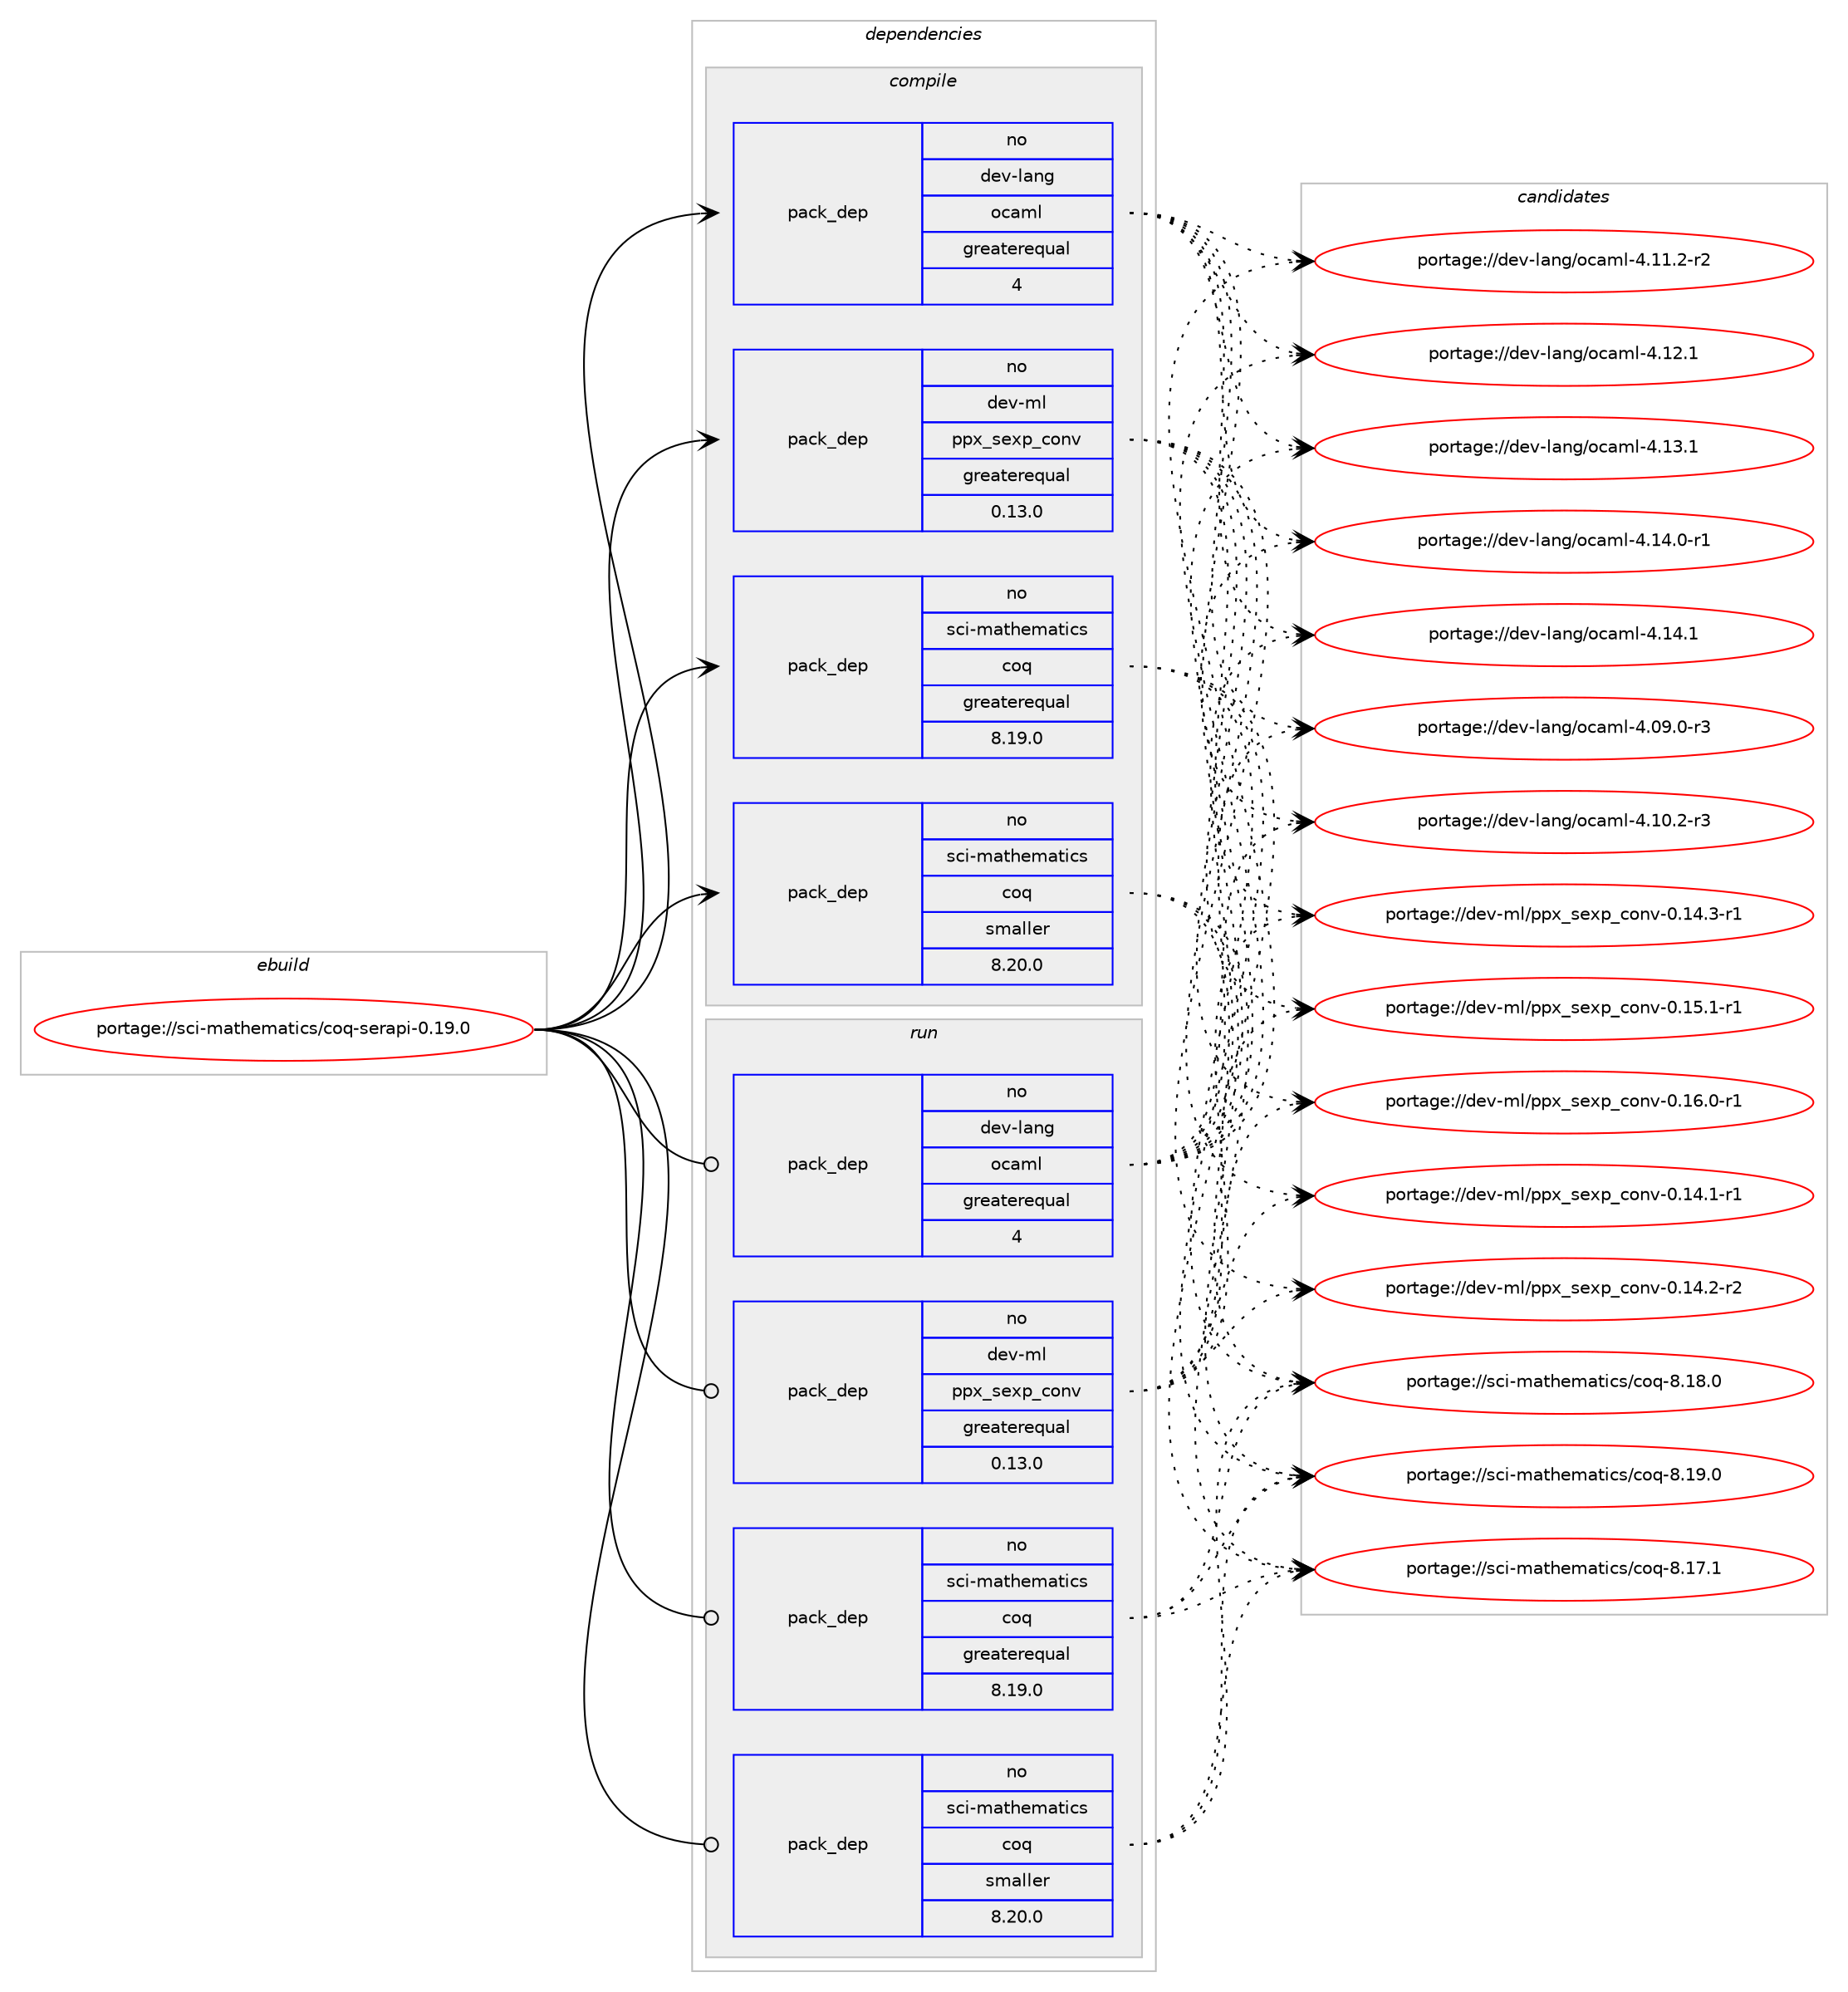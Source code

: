 digraph prolog {

# *************
# Graph options
# *************

newrank=true;
concentrate=true;
compound=true;
graph [rankdir=LR,fontname=Helvetica,fontsize=10,ranksep=1.5];#, ranksep=2.5, nodesep=0.2];
edge  [arrowhead=vee];
node  [fontname=Helvetica,fontsize=10];

# **********
# The ebuild
# **********

subgraph cluster_leftcol {
color=gray;
rank=same;
label=<<i>ebuild</i>>;
id [label="portage://sci-mathematics/coq-serapi-0.19.0", color=red, width=4, href="../sci-mathematics/coq-serapi-0.19.0.svg"];
}

# ****************
# The dependencies
# ****************

subgraph cluster_midcol {
color=gray;
label=<<i>dependencies</i>>;
subgraph cluster_compile {
fillcolor="#eeeeee";
style=filled;
label=<<i>compile</i>>;
subgraph pack5055 {
dependency16358 [label=<<TABLE BORDER="0" CELLBORDER="1" CELLSPACING="0" CELLPADDING="4" WIDTH="220"><TR><TD ROWSPAN="6" CELLPADDING="30">pack_dep</TD></TR><TR><TD WIDTH="110">no</TD></TR><TR><TD>dev-lang</TD></TR><TR><TD>ocaml</TD></TR><TR><TD>greaterequal</TD></TR><TR><TD>4</TD></TR></TABLE>>, shape=none, color=blue];
}
id:e -> dependency16358:w [weight=20,style="solid",arrowhead="vee"];
# *** BEGIN UNKNOWN DEPENDENCY TYPE (TODO) ***
# id -> package_dependency(portage://sci-mathematics/coq-serapi-0.19.0,install,no,dev-ml,cmdliner,none,[,,],any_same_slot,[])
# *** END UNKNOWN DEPENDENCY TYPE (TODO) ***

# *** BEGIN UNKNOWN DEPENDENCY TYPE (TODO) ***
# id -> package_dependency(portage://sci-mathematics/coq-serapi-0.19.0,install,no,dev-ml,dune,none,[,,],any_same_slot,[])
# *** END UNKNOWN DEPENDENCY TYPE (TODO) ***

# *** BEGIN UNKNOWN DEPENDENCY TYPE (TODO) ***
# id -> package_dependency(portage://sci-mathematics/coq-serapi-0.19.0,install,no,dev-ml,ppx_compare,none,[,,],any_same_slot,[])
# *** END UNKNOWN DEPENDENCY TYPE (TODO) ***

# *** BEGIN UNKNOWN DEPENDENCY TYPE (TODO) ***
# id -> package_dependency(portage://sci-mathematics/coq-serapi-0.19.0,install,no,dev-ml,ppx_deriving,none,[,,],any_same_slot,[])
# *** END UNKNOWN DEPENDENCY TYPE (TODO) ***

# *** BEGIN UNKNOWN DEPENDENCY TYPE (TODO) ***
# id -> package_dependency(portage://sci-mathematics/coq-serapi-0.19.0,install,no,dev-ml,ppx_deriving_yojson,none,[,,],any_same_slot,[])
# *** END UNKNOWN DEPENDENCY TYPE (TODO) ***

# *** BEGIN UNKNOWN DEPENDENCY TYPE (TODO) ***
# id -> package_dependency(portage://sci-mathematics/coq-serapi-0.19.0,install,no,dev-ml,ppx_hash,none,[,,],any_same_slot,[])
# *** END UNKNOWN DEPENDENCY TYPE (TODO) ***

# *** BEGIN UNKNOWN DEPENDENCY TYPE (TODO) ***
# id -> package_dependency(portage://sci-mathematics/coq-serapi-0.19.0,install,no,dev-ml,ppx_import,none,[,,],any_same_slot,[])
# *** END UNKNOWN DEPENDENCY TYPE (TODO) ***

subgraph pack5056 {
dependency16359 [label=<<TABLE BORDER="0" CELLBORDER="1" CELLSPACING="0" CELLPADDING="4" WIDTH="220"><TR><TD ROWSPAN="6" CELLPADDING="30">pack_dep</TD></TR><TR><TD WIDTH="110">no</TD></TR><TR><TD>dev-ml</TD></TR><TR><TD>ppx_sexp_conv</TD></TR><TR><TD>greaterequal</TD></TR><TR><TD>0.13.0</TD></TR></TABLE>>, shape=none, color=blue];
}
id:e -> dependency16359:w [weight=20,style="solid",arrowhead="vee"];
# *** BEGIN UNKNOWN DEPENDENCY TYPE (TODO) ***
# id -> package_dependency(portage://sci-mathematics/coq-serapi-0.19.0,install,no,dev-ml,sexplib,none,[,,],any_same_slot,[])
# *** END UNKNOWN DEPENDENCY TYPE (TODO) ***

# *** BEGIN UNKNOWN DEPENDENCY TYPE (TODO) ***
# id -> package_dependency(portage://sci-mathematics/coq-serapi-0.19.0,install,no,dev-ml,yojson,none,[,,],any_same_slot,[])
# *** END UNKNOWN DEPENDENCY TYPE (TODO) ***

subgraph pack5057 {
dependency16360 [label=<<TABLE BORDER="0" CELLBORDER="1" CELLSPACING="0" CELLPADDING="4" WIDTH="220"><TR><TD ROWSPAN="6" CELLPADDING="30">pack_dep</TD></TR><TR><TD WIDTH="110">no</TD></TR><TR><TD>sci-mathematics</TD></TR><TR><TD>coq</TD></TR><TR><TD>greaterequal</TD></TR><TR><TD>8.19.0</TD></TR></TABLE>>, shape=none, color=blue];
}
id:e -> dependency16360:w [weight=20,style="solid",arrowhead="vee"];
subgraph pack5058 {
dependency16361 [label=<<TABLE BORDER="0" CELLBORDER="1" CELLSPACING="0" CELLPADDING="4" WIDTH="220"><TR><TD ROWSPAN="6" CELLPADDING="30">pack_dep</TD></TR><TR><TD WIDTH="110">no</TD></TR><TR><TD>sci-mathematics</TD></TR><TR><TD>coq</TD></TR><TR><TD>smaller</TD></TR><TR><TD>8.20.0</TD></TR></TABLE>>, shape=none, color=blue];
}
id:e -> dependency16361:w [weight=20,style="solid",arrowhead="vee"];
}
subgraph cluster_compileandrun {
fillcolor="#eeeeee";
style=filled;
label=<<i>compile and run</i>>;
}
subgraph cluster_run {
fillcolor="#eeeeee";
style=filled;
label=<<i>run</i>>;
subgraph pack5059 {
dependency16362 [label=<<TABLE BORDER="0" CELLBORDER="1" CELLSPACING="0" CELLPADDING="4" WIDTH="220"><TR><TD ROWSPAN="6" CELLPADDING="30">pack_dep</TD></TR><TR><TD WIDTH="110">no</TD></TR><TR><TD>dev-lang</TD></TR><TR><TD>ocaml</TD></TR><TR><TD>greaterequal</TD></TR><TR><TD>4</TD></TR></TABLE>>, shape=none, color=blue];
}
id:e -> dependency16362:w [weight=20,style="solid",arrowhead="odot"];
# *** BEGIN UNKNOWN DEPENDENCY TYPE (TODO) ***
# id -> package_dependency(portage://sci-mathematics/coq-serapi-0.19.0,run,no,dev-ml,cmdliner,none,[,,],any_same_slot,[])
# *** END UNKNOWN DEPENDENCY TYPE (TODO) ***

# *** BEGIN UNKNOWN DEPENDENCY TYPE (TODO) ***
# id -> package_dependency(portage://sci-mathematics/coq-serapi-0.19.0,run,no,dev-ml,dune,none,[,,],any_same_slot,[])
# *** END UNKNOWN DEPENDENCY TYPE (TODO) ***

# *** BEGIN UNKNOWN DEPENDENCY TYPE (TODO) ***
# id -> package_dependency(portage://sci-mathematics/coq-serapi-0.19.0,run,no,dev-ml,ppx_compare,none,[,,],any_same_slot,[])
# *** END UNKNOWN DEPENDENCY TYPE (TODO) ***

# *** BEGIN UNKNOWN DEPENDENCY TYPE (TODO) ***
# id -> package_dependency(portage://sci-mathematics/coq-serapi-0.19.0,run,no,dev-ml,ppx_deriving,none,[,,],any_same_slot,[])
# *** END UNKNOWN DEPENDENCY TYPE (TODO) ***

# *** BEGIN UNKNOWN DEPENDENCY TYPE (TODO) ***
# id -> package_dependency(portage://sci-mathematics/coq-serapi-0.19.0,run,no,dev-ml,ppx_deriving_yojson,none,[,,],any_same_slot,[])
# *** END UNKNOWN DEPENDENCY TYPE (TODO) ***

# *** BEGIN UNKNOWN DEPENDENCY TYPE (TODO) ***
# id -> package_dependency(portage://sci-mathematics/coq-serapi-0.19.0,run,no,dev-ml,ppx_hash,none,[,,],any_same_slot,[])
# *** END UNKNOWN DEPENDENCY TYPE (TODO) ***

# *** BEGIN UNKNOWN DEPENDENCY TYPE (TODO) ***
# id -> package_dependency(portage://sci-mathematics/coq-serapi-0.19.0,run,no,dev-ml,ppx_import,none,[,,],any_same_slot,[])
# *** END UNKNOWN DEPENDENCY TYPE (TODO) ***

subgraph pack5060 {
dependency16363 [label=<<TABLE BORDER="0" CELLBORDER="1" CELLSPACING="0" CELLPADDING="4" WIDTH="220"><TR><TD ROWSPAN="6" CELLPADDING="30">pack_dep</TD></TR><TR><TD WIDTH="110">no</TD></TR><TR><TD>dev-ml</TD></TR><TR><TD>ppx_sexp_conv</TD></TR><TR><TD>greaterequal</TD></TR><TR><TD>0.13.0</TD></TR></TABLE>>, shape=none, color=blue];
}
id:e -> dependency16363:w [weight=20,style="solid",arrowhead="odot"];
# *** BEGIN UNKNOWN DEPENDENCY TYPE (TODO) ***
# id -> package_dependency(portage://sci-mathematics/coq-serapi-0.19.0,run,no,dev-ml,sexplib,none,[,,],any_same_slot,[])
# *** END UNKNOWN DEPENDENCY TYPE (TODO) ***

# *** BEGIN UNKNOWN DEPENDENCY TYPE (TODO) ***
# id -> package_dependency(portage://sci-mathematics/coq-serapi-0.19.0,run,no,dev-ml,yojson,none,[,,],any_same_slot,[])
# *** END UNKNOWN DEPENDENCY TYPE (TODO) ***

subgraph pack5061 {
dependency16364 [label=<<TABLE BORDER="0" CELLBORDER="1" CELLSPACING="0" CELLPADDING="4" WIDTH="220"><TR><TD ROWSPAN="6" CELLPADDING="30">pack_dep</TD></TR><TR><TD WIDTH="110">no</TD></TR><TR><TD>sci-mathematics</TD></TR><TR><TD>coq</TD></TR><TR><TD>greaterequal</TD></TR><TR><TD>8.19.0</TD></TR></TABLE>>, shape=none, color=blue];
}
id:e -> dependency16364:w [weight=20,style="solid",arrowhead="odot"];
subgraph pack5062 {
dependency16365 [label=<<TABLE BORDER="0" CELLBORDER="1" CELLSPACING="0" CELLPADDING="4" WIDTH="220"><TR><TD ROWSPAN="6" CELLPADDING="30">pack_dep</TD></TR><TR><TD WIDTH="110">no</TD></TR><TR><TD>sci-mathematics</TD></TR><TR><TD>coq</TD></TR><TR><TD>smaller</TD></TR><TR><TD>8.20.0</TD></TR></TABLE>>, shape=none, color=blue];
}
id:e -> dependency16365:w [weight=20,style="solid",arrowhead="odot"];
}
}

# **************
# The candidates
# **************

subgraph cluster_choices {
rank=same;
color=gray;
label=<<i>candidates</i>>;

subgraph choice5055 {
color=black;
nodesep=1;
choice1001011184510897110103471119997109108455246485746484511451 [label="portage://dev-lang/ocaml-4.09.0-r3", color=red, width=4,href="../dev-lang/ocaml-4.09.0-r3.svg"];
choice1001011184510897110103471119997109108455246494846504511451 [label="portage://dev-lang/ocaml-4.10.2-r3", color=red, width=4,href="../dev-lang/ocaml-4.10.2-r3.svg"];
choice1001011184510897110103471119997109108455246494946504511450 [label="portage://dev-lang/ocaml-4.11.2-r2", color=red, width=4,href="../dev-lang/ocaml-4.11.2-r2.svg"];
choice100101118451089711010347111999710910845524649504649 [label="portage://dev-lang/ocaml-4.12.1", color=red, width=4,href="../dev-lang/ocaml-4.12.1.svg"];
choice100101118451089711010347111999710910845524649514649 [label="portage://dev-lang/ocaml-4.13.1", color=red, width=4,href="../dev-lang/ocaml-4.13.1.svg"];
choice1001011184510897110103471119997109108455246495246484511449 [label="portage://dev-lang/ocaml-4.14.0-r1", color=red, width=4,href="../dev-lang/ocaml-4.14.0-r1.svg"];
choice100101118451089711010347111999710910845524649524649 [label="portage://dev-lang/ocaml-4.14.1", color=red, width=4,href="../dev-lang/ocaml-4.14.1.svg"];
dependency16358:e -> choice1001011184510897110103471119997109108455246485746484511451:w [style=dotted,weight="100"];
dependency16358:e -> choice1001011184510897110103471119997109108455246494846504511451:w [style=dotted,weight="100"];
dependency16358:e -> choice1001011184510897110103471119997109108455246494946504511450:w [style=dotted,weight="100"];
dependency16358:e -> choice100101118451089711010347111999710910845524649504649:w [style=dotted,weight="100"];
dependency16358:e -> choice100101118451089711010347111999710910845524649514649:w [style=dotted,weight="100"];
dependency16358:e -> choice1001011184510897110103471119997109108455246495246484511449:w [style=dotted,weight="100"];
dependency16358:e -> choice100101118451089711010347111999710910845524649524649:w [style=dotted,weight="100"];
}
subgraph choice5056 {
color=black;
nodesep=1;
choice1001011184510910847112112120951151011201129599111110118454846495246494511449 [label="portage://dev-ml/ppx_sexp_conv-0.14.1-r1", color=red, width=4,href="../dev-ml/ppx_sexp_conv-0.14.1-r1.svg"];
choice1001011184510910847112112120951151011201129599111110118454846495246504511450 [label="portage://dev-ml/ppx_sexp_conv-0.14.2-r2", color=red, width=4,href="../dev-ml/ppx_sexp_conv-0.14.2-r2.svg"];
choice1001011184510910847112112120951151011201129599111110118454846495246514511449 [label="portage://dev-ml/ppx_sexp_conv-0.14.3-r1", color=red, width=4,href="../dev-ml/ppx_sexp_conv-0.14.3-r1.svg"];
choice1001011184510910847112112120951151011201129599111110118454846495346494511449 [label="portage://dev-ml/ppx_sexp_conv-0.15.1-r1", color=red, width=4,href="../dev-ml/ppx_sexp_conv-0.15.1-r1.svg"];
choice1001011184510910847112112120951151011201129599111110118454846495446484511449 [label="portage://dev-ml/ppx_sexp_conv-0.16.0-r1", color=red, width=4,href="../dev-ml/ppx_sexp_conv-0.16.0-r1.svg"];
dependency16359:e -> choice1001011184510910847112112120951151011201129599111110118454846495246494511449:w [style=dotted,weight="100"];
dependency16359:e -> choice1001011184510910847112112120951151011201129599111110118454846495246504511450:w [style=dotted,weight="100"];
dependency16359:e -> choice1001011184510910847112112120951151011201129599111110118454846495246514511449:w [style=dotted,weight="100"];
dependency16359:e -> choice1001011184510910847112112120951151011201129599111110118454846495346494511449:w [style=dotted,weight="100"];
dependency16359:e -> choice1001011184510910847112112120951151011201129599111110118454846495446484511449:w [style=dotted,weight="100"];
}
subgraph choice5057 {
color=black;
nodesep=1;
choice1159910545109971161041011099711610599115479911111345564649554649 [label="portage://sci-mathematics/coq-8.17.1", color=red, width=4,href="../sci-mathematics/coq-8.17.1.svg"];
choice1159910545109971161041011099711610599115479911111345564649564648 [label="portage://sci-mathematics/coq-8.18.0", color=red, width=4,href="../sci-mathematics/coq-8.18.0.svg"];
choice1159910545109971161041011099711610599115479911111345564649574648 [label="portage://sci-mathematics/coq-8.19.0", color=red, width=4,href="../sci-mathematics/coq-8.19.0.svg"];
dependency16360:e -> choice1159910545109971161041011099711610599115479911111345564649554649:w [style=dotted,weight="100"];
dependency16360:e -> choice1159910545109971161041011099711610599115479911111345564649564648:w [style=dotted,weight="100"];
dependency16360:e -> choice1159910545109971161041011099711610599115479911111345564649574648:w [style=dotted,weight="100"];
}
subgraph choice5058 {
color=black;
nodesep=1;
choice1159910545109971161041011099711610599115479911111345564649554649 [label="portage://sci-mathematics/coq-8.17.1", color=red, width=4,href="../sci-mathematics/coq-8.17.1.svg"];
choice1159910545109971161041011099711610599115479911111345564649564648 [label="portage://sci-mathematics/coq-8.18.0", color=red, width=4,href="../sci-mathematics/coq-8.18.0.svg"];
choice1159910545109971161041011099711610599115479911111345564649574648 [label="portage://sci-mathematics/coq-8.19.0", color=red, width=4,href="../sci-mathematics/coq-8.19.0.svg"];
dependency16361:e -> choice1159910545109971161041011099711610599115479911111345564649554649:w [style=dotted,weight="100"];
dependency16361:e -> choice1159910545109971161041011099711610599115479911111345564649564648:w [style=dotted,weight="100"];
dependency16361:e -> choice1159910545109971161041011099711610599115479911111345564649574648:w [style=dotted,weight="100"];
}
subgraph choice5059 {
color=black;
nodesep=1;
choice1001011184510897110103471119997109108455246485746484511451 [label="portage://dev-lang/ocaml-4.09.0-r3", color=red, width=4,href="../dev-lang/ocaml-4.09.0-r3.svg"];
choice1001011184510897110103471119997109108455246494846504511451 [label="portage://dev-lang/ocaml-4.10.2-r3", color=red, width=4,href="../dev-lang/ocaml-4.10.2-r3.svg"];
choice1001011184510897110103471119997109108455246494946504511450 [label="portage://dev-lang/ocaml-4.11.2-r2", color=red, width=4,href="../dev-lang/ocaml-4.11.2-r2.svg"];
choice100101118451089711010347111999710910845524649504649 [label="portage://dev-lang/ocaml-4.12.1", color=red, width=4,href="../dev-lang/ocaml-4.12.1.svg"];
choice100101118451089711010347111999710910845524649514649 [label="portage://dev-lang/ocaml-4.13.1", color=red, width=4,href="../dev-lang/ocaml-4.13.1.svg"];
choice1001011184510897110103471119997109108455246495246484511449 [label="portage://dev-lang/ocaml-4.14.0-r1", color=red, width=4,href="../dev-lang/ocaml-4.14.0-r1.svg"];
choice100101118451089711010347111999710910845524649524649 [label="portage://dev-lang/ocaml-4.14.1", color=red, width=4,href="../dev-lang/ocaml-4.14.1.svg"];
dependency16362:e -> choice1001011184510897110103471119997109108455246485746484511451:w [style=dotted,weight="100"];
dependency16362:e -> choice1001011184510897110103471119997109108455246494846504511451:w [style=dotted,weight="100"];
dependency16362:e -> choice1001011184510897110103471119997109108455246494946504511450:w [style=dotted,weight="100"];
dependency16362:e -> choice100101118451089711010347111999710910845524649504649:w [style=dotted,weight="100"];
dependency16362:e -> choice100101118451089711010347111999710910845524649514649:w [style=dotted,weight="100"];
dependency16362:e -> choice1001011184510897110103471119997109108455246495246484511449:w [style=dotted,weight="100"];
dependency16362:e -> choice100101118451089711010347111999710910845524649524649:w [style=dotted,weight="100"];
}
subgraph choice5060 {
color=black;
nodesep=1;
choice1001011184510910847112112120951151011201129599111110118454846495246494511449 [label="portage://dev-ml/ppx_sexp_conv-0.14.1-r1", color=red, width=4,href="../dev-ml/ppx_sexp_conv-0.14.1-r1.svg"];
choice1001011184510910847112112120951151011201129599111110118454846495246504511450 [label="portage://dev-ml/ppx_sexp_conv-0.14.2-r2", color=red, width=4,href="../dev-ml/ppx_sexp_conv-0.14.2-r2.svg"];
choice1001011184510910847112112120951151011201129599111110118454846495246514511449 [label="portage://dev-ml/ppx_sexp_conv-0.14.3-r1", color=red, width=4,href="../dev-ml/ppx_sexp_conv-0.14.3-r1.svg"];
choice1001011184510910847112112120951151011201129599111110118454846495346494511449 [label="portage://dev-ml/ppx_sexp_conv-0.15.1-r1", color=red, width=4,href="../dev-ml/ppx_sexp_conv-0.15.1-r1.svg"];
choice1001011184510910847112112120951151011201129599111110118454846495446484511449 [label="portage://dev-ml/ppx_sexp_conv-0.16.0-r1", color=red, width=4,href="../dev-ml/ppx_sexp_conv-0.16.0-r1.svg"];
dependency16363:e -> choice1001011184510910847112112120951151011201129599111110118454846495246494511449:w [style=dotted,weight="100"];
dependency16363:e -> choice1001011184510910847112112120951151011201129599111110118454846495246504511450:w [style=dotted,weight="100"];
dependency16363:e -> choice1001011184510910847112112120951151011201129599111110118454846495246514511449:w [style=dotted,weight="100"];
dependency16363:e -> choice1001011184510910847112112120951151011201129599111110118454846495346494511449:w [style=dotted,weight="100"];
dependency16363:e -> choice1001011184510910847112112120951151011201129599111110118454846495446484511449:w [style=dotted,weight="100"];
}
subgraph choice5061 {
color=black;
nodesep=1;
choice1159910545109971161041011099711610599115479911111345564649554649 [label="portage://sci-mathematics/coq-8.17.1", color=red, width=4,href="../sci-mathematics/coq-8.17.1.svg"];
choice1159910545109971161041011099711610599115479911111345564649564648 [label="portage://sci-mathematics/coq-8.18.0", color=red, width=4,href="../sci-mathematics/coq-8.18.0.svg"];
choice1159910545109971161041011099711610599115479911111345564649574648 [label="portage://sci-mathematics/coq-8.19.0", color=red, width=4,href="../sci-mathematics/coq-8.19.0.svg"];
dependency16364:e -> choice1159910545109971161041011099711610599115479911111345564649554649:w [style=dotted,weight="100"];
dependency16364:e -> choice1159910545109971161041011099711610599115479911111345564649564648:w [style=dotted,weight="100"];
dependency16364:e -> choice1159910545109971161041011099711610599115479911111345564649574648:w [style=dotted,weight="100"];
}
subgraph choice5062 {
color=black;
nodesep=1;
choice1159910545109971161041011099711610599115479911111345564649554649 [label="portage://sci-mathematics/coq-8.17.1", color=red, width=4,href="../sci-mathematics/coq-8.17.1.svg"];
choice1159910545109971161041011099711610599115479911111345564649564648 [label="portage://sci-mathematics/coq-8.18.0", color=red, width=4,href="../sci-mathematics/coq-8.18.0.svg"];
choice1159910545109971161041011099711610599115479911111345564649574648 [label="portage://sci-mathematics/coq-8.19.0", color=red, width=4,href="../sci-mathematics/coq-8.19.0.svg"];
dependency16365:e -> choice1159910545109971161041011099711610599115479911111345564649554649:w [style=dotted,weight="100"];
dependency16365:e -> choice1159910545109971161041011099711610599115479911111345564649564648:w [style=dotted,weight="100"];
dependency16365:e -> choice1159910545109971161041011099711610599115479911111345564649574648:w [style=dotted,weight="100"];
}
}

}
